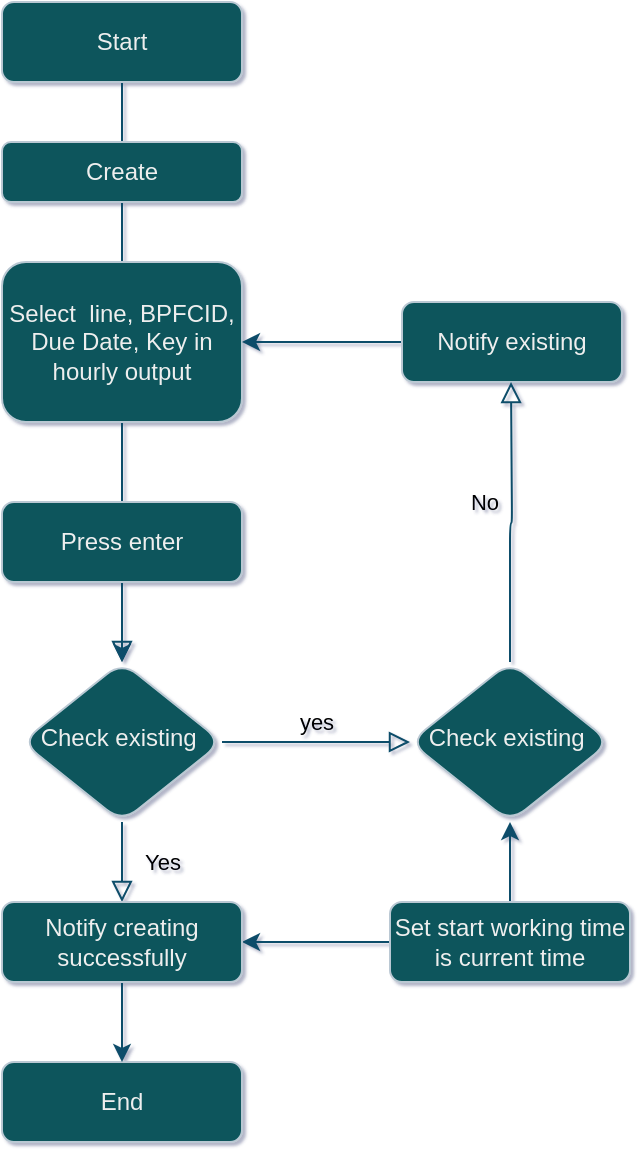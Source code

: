<mxfile version="14.6.11" type="github">
  <diagram id="C5RBs43oDa-KdzZeNtuy" name="Page-1">
    <mxGraphModel dx="782" dy="1907" grid="1" gridSize="10" guides="1" tooltips="1" connect="1" arrows="1" fold="1" page="1" pageScale="1" pageWidth="827" pageHeight="1169" math="0" shadow="1">
      <root>
        <mxCell id="WIyWlLk6GJQsqaUBKTNV-0" />
        <mxCell id="WIyWlLk6GJQsqaUBKTNV-1" parent="WIyWlLk6GJQsqaUBKTNV-0" />
        <mxCell id="WIyWlLk6GJQsqaUBKTNV-2" value="" style="html=1;jettySize=auto;orthogonalLoop=1;fontSize=11;endArrow=block;endFill=0;endSize=8;strokeWidth=1;shadow=0;labelBackgroundColor=none;edgeStyle=orthogonalEdgeStyle;strokeColor=#0B4D6A;" parent="WIyWlLk6GJQsqaUBKTNV-1" source="WIyWlLk6GJQsqaUBKTNV-3" target="WIyWlLk6GJQsqaUBKTNV-6" edge="1">
          <mxGeometry relative="1" as="geometry" />
        </mxCell>
        <mxCell id="WIyWlLk6GJQsqaUBKTNV-3" value="Start" style="whiteSpace=wrap;html=1;fontSize=12;glass=0;strokeWidth=1;shadow=0;fillColor=#09555B;strokeColor=#BAC8D3;fontColor=#EEEEEE;rounded=1;" parent="WIyWlLk6GJQsqaUBKTNV-1" vertex="1">
          <mxGeometry x="160" y="-10" width="120" height="40" as="geometry" />
        </mxCell>
        <mxCell id="WIyWlLk6GJQsqaUBKTNV-4" value="Yes" style="html=1;jettySize=auto;orthogonalLoop=1;fontSize=11;endArrow=block;endFill=0;endSize=8;strokeWidth=1;shadow=0;labelBackgroundColor=none;edgeStyle=orthogonalEdgeStyle;strokeColor=#0B4D6A;" parent="WIyWlLk6GJQsqaUBKTNV-1" source="WIyWlLk6GJQsqaUBKTNV-6" edge="1">
          <mxGeometry y="20" relative="1" as="geometry">
            <mxPoint as="offset" />
            <mxPoint x="220" y="440" as="targetPoint" />
          </mxGeometry>
        </mxCell>
        <mxCell id="WIyWlLk6GJQsqaUBKTNV-5" value="yes" style="edgeStyle=orthogonalEdgeStyle;html=1;jettySize=auto;orthogonalLoop=1;fontSize=11;endArrow=block;endFill=0;endSize=8;strokeWidth=1;shadow=0;labelBackgroundColor=none;entryX=0;entryY=0.5;entryDx=0;entryDy=0;strokeColor=#0B4D6A;" parent="WIyWlLk6GJQsqaUBKTNV-1" source="WIyWlLk6GJQsqaUBKTNV-6" target="gMjsEEhWWfu_ONq3mUYp-7" edge="1">
          <mxGeometry y="10" relative="1" as="geometry">
            <mxPoint as="offset" />
            <mxPoint x="400" y="360" as="targetPoint" />
          </mxGeometry>
        </mxCell>
        <mxCell id="WIyWlLk6GJQsqaUBKTNV-6" value="Check existing&amp;nbsp;" style="rhombus;whiteSpace=wrap;html=1;shadow=0;fontFamily=Helvetica;fontSize=12;align=center;strokeWidth=1;spacing=6;spacingTop=-4;fillColor=#09555B;strokeColor=#BAC8D3;fontColor=#EEEEEE;rounded=1;" parent="WIyWlLk6GJQsqaUBKTNV-1" vertex="1">
          <mxGeometry x="170" y="320" width="100" height="80" as="geometry" />
        </mxCell>
        <mxCell id="WIyWlLk6GJQsqaUBKTNV-11" value="End" style="whiteSpace=wrap;html=1;fontSize=12;glass=0;strokeWidth=1;shadow=0;fillColor=#09555B;strokeColor=#BAC8D3;fontColor=#EEEEEE;rounded=1;" parent="WIyWlLk6GJQsqaUBKTNV-1" vertex="1">
          <mxGeometry x="160" y="520" width="120" height="40" as="geometry" />
        </mxCell>
        <mxCell id="gMjsEEhWWfu_ONq3mUYp-2" value="" style="edgeStyle=orthogonalEdgeStyle;orthogonalLoop=1;jettySize=auto;html=1;strokeColor=#0B4D6A;" edge="1" parent="WIyWlLk6GJQsqaUBKTNV-1" source="gMjsEEhWWfu_ONq3mUYp-0" target="WIyWlLk6GJQsqaUBKTNV-6">
          <mxGeometry relative="1" as="geometry" />
        </mxCell>
        <mxCell id="gMjsEEhWWfu_ONq3mUYp-0" value="Create" style="whiteSpace=wrap;html=1;fillColor=#09555B;strokeColor=#BAC8D3;fontColor=#EEEEEE;rounded=1;" vertex="1" parent="WIyWlLk6GJQsqaUBKTNV-1">
          <mxGeometry x="160" y="60" width="120" height="30" as="geometry" />
        </mxCell>
        <mxCell id="gMjsEEhWWfu_ONq3mUYp-3" value="Select&amp;nbsp; line, BPFCID, Due Date, Key in hourly output" style="whiteSpace=wrap;html=1;fillColor=#09555B;strokeColor=#BAC8D3;fontColor=#EEEEEE;rounded=1;" vertex="1" parent="WIyWlLk6GJQsqaUBKTNV-1">
          <mxGeometry x="160" y="120" width="120" height="80" as="geometry" />
        </mxCell>
        <mxCell id="gMjsEEhWWfu_ONq3mUYp-4" value="Press enter" style="whiteSpace=wrap;html=1;fillColor=#09555B;strokeColor=#BAC8D3;fontColor=#EEEEEE;rounded=1;" vertex="1" parent="WIyWlLk6GJQsqaUBKTNV-1">
          <mxGeometry x="160" y="240" width="120" height="40" as="geometry" />
        </mxCell>
        <mxCell id="gMjsEEhWWfu_ONq3mUYp-6" style="edgeStyle=orthogonalEdgeStyle;orthogonalLoop=1;jettySize=auto;html=1;entryX=1;entryY=0.5;entryDx=0;entryDy=0;strokeColor=#0B4D6A;" edge="1" parent="WIyWlLk6GJQsqaUBKTNV-1" source="gMjsEEhWWfu_ONq3mUYp-5" target="gMjsEEhWWfu_ONq3mUYp-3">
          <mxGeometry relative="1" as="geometry" />
        </mxCell>
        <mxCell id="gMjsEEhWWfu_ONq3mUYp-5" value="Notify existing" style="whiteSpace=wrap;html=1;fillColor=#09555B;strokeColor=#BAC8D3;fontColor=#EEEEEE;rounded=1;" vertex="1" parent="WIyWlLk6GJQsqaUBKTNV-1">
          <mxGeometry x="360" y="140" width="110" height="40" as="geometry" />
        </mxCell>
        <mxCell id="gMjsEEhWWfu_ONq3mUYp-7" value="Check existing&amp;nbsp;" style="rhombus;whiteSpace=wrap;html=1;shadow=0;fontFamily=Helvetica;fontSize=12;align=center;strokeWidth=1;spacing=6;spacingTop=-4;fillColor=#09555B;strokeColor=#BAC8D3;fontColor=#EEEEEE;rounded=1;" vertex="1" parent="WIyWlLk6GJQsqaUBKTNV-1">
          <mxGeometry x="364" y="320" width="100" height="80" as="geometry" />
        </mxCell>
        <mxCell id="gMjsEEhWWfu_ONq3mUYp-8" value="No" style="edgeStyle=orthogonalEdgeStyle;html=1;jettySize=auto;orthogonalLoop=1;fontSize=11;endArrow=block;endFill=0;endSize=8;strokeWidth=1;shadow=0;labelBackgroundColor=none;exitX=0.5;exitY=0;exitDx=0;exitDy=0;strokeColor=#0B4D6A;" edge="1" parent="WIyWlLk6GJQsqaUBKTNV-1" source="gMjsEEhWWfu_ONq3mUYp-7">
          <mxGeometry x="0.146" y="15" relative="1" as="geometry">
            <mxPoint x="1" as="offset" />
            <mxPoint x="414.5" y="310" as="sourcePoint" />
            <mxPoint x="414.5" y="180" as="targetPoint" />
          </mxGeometry>
        </mxCell>
        <mxCell id="gMjsEEhWWfu_ONq3mUYp-10" value="" style="edgeStyle=orthogonalEdgeStyle;orthogonalLoop=1;jettySize=auto;html=1;strokeColor=#0B4D6A;" edge="1" parent="WIyWlLk6GJQsqaUBKTNV-1" source="gMjsEEhWWfu_ONq3mUYp-9" target="gMjsEEhWWfu_ONq3mUYp-7">
          <mxGeometry relative="1" as="geometry" />
        </mxCell>
        <mxCell id="gMjsEEhWWfu_ONq3mUYp-16" style="edgeStyle=orthogonalEdgeStyle;orthogonalLoop=1;jettySize=auto;html=1;strokeColor=#0B4D6A;" edge="1" parent="WIyWlLk6GJQsqaUBKTNV-1" source="gMjsEEhWWfu_ONq3mUYp-9" target="gMjsEEhWWfu_ONq3mUYp-13">
          <mxGeometry relative="1" as="geometry" />
        </mxCell>
        <mxCell id="gMjsEEhWWfu_ONq3mUYp-9" value="Set start working time is current time" style="whiteSpace=wrap;html=1;fillColor=#09555B;strokeColor=#BAC8D3;fontColor=#EEEEEE;rounded=1;" vertex="1" parent="WIyWlLk6GJQsqaUBKTNV-1">
          <mxGeometry x="354" y="440" width="120" height="40" as="geometry" />
        </mxCell>
        <mxCell id="gMjsEEhWWfu_ONq3mUYp-15" value="" style="edgeStyle=orthogonalEdgeStyle;orthogonalLoop=1;jettySize=auto;html=1;strokeColor=#0B4D6A;" edge="1" parent="WIyWlLk6GJQsqaUBKTNV-1" source="gMjsEEhWWfu_ONq3mUYp-13" target="WIyWlLk6GJQsqaUBKTNV-11">
          <mxGeometry relative="1" as="geometry" />
        </mxCell>
        <mxCell id="gMjsEEhWWfu_ONq3mUYp-13" value="Notify creating successfully" style="whiteSpace=wrap;html=1;fillColor=#09555B;strokeColor=#BAC8D3;fontColor=#EEEEEE;rounded=1;" vertex="1" parent="WIyWlLk6GJQsqaUBKTNV-1">
          <mxGeometry x="160" y="440" width="120" height="40" as="geometry" />
        </mxCell>
      </root>
    </mxGraphModel>
  </diagram>
</mxfile>
